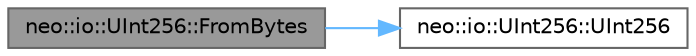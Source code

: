 digraph "neo::io::UInt256::FromBytes"
{
 // LATEX_PDF_SIZE
  bgcolor="transparent";
  edge [fontname=Helvetica,fontsize=10,labelfontname=Helvetica,labelfontsize=10];
  node [fontname=Helvetica,fontsize=10,shape=box,height=0.2,width=0.4];
  rankdir="LR";
  Node1 [id="Node000001",label="neo::io::UInt256::FromBytes",height=0.2,width=0.4,color="gray40", fillcolor="grey60", style="filled", fontcolor="black",tooltip="Creates a UInt256 from a ByteSpan."];
  Node1 -> Node2 [id="edge1_Node000001_Node000002",color="steelblue1",style="solid",tooltip=" "];
  Node2 [id="Node000002",label="neo::io::UInt256::UInt256",height=0.2,width=0.4,color="grey40", fillcolor="white", style="filled",URL="$classneo_1_1io_1_1_u_int256.html#a96e96c9590720abc1c4f8c086ff6c051",tooltip="Constructs a UInt256 initialized to zero."];
}
